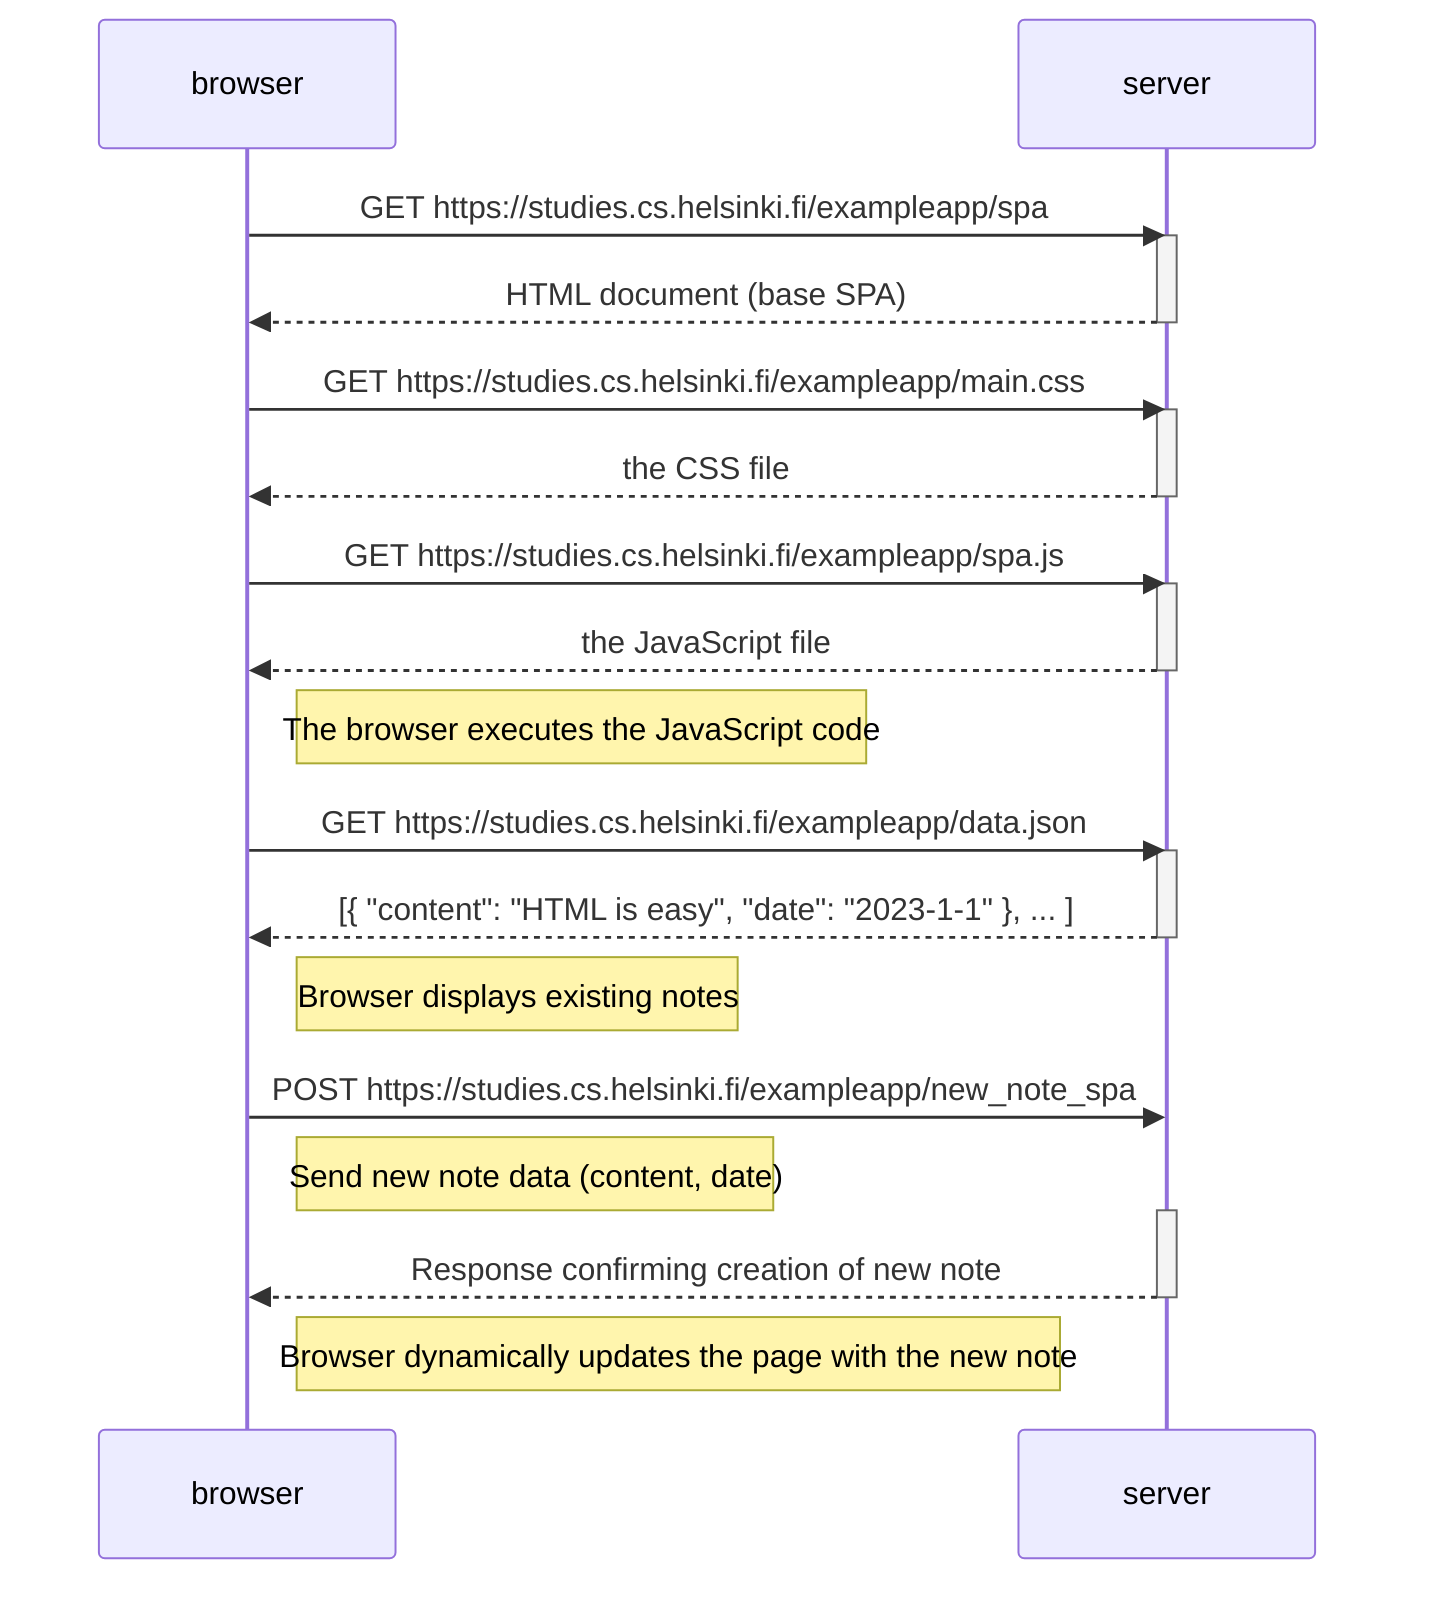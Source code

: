 sequenceDiagram
    participant browser
    participant server

    browser->>server: GET https://studies.cs.helsinki.fi/exampleapp/spa
    activate server
    server-->>browser: HTML document (base SPA)
    deactivate server

    browser->>server: GET https://studies.cs.helsinki.fi/exampleapp/main.css
    activate server
    server-->>browser: the CSS file
    deactivate server

    browser->>server: GET https://studies.cs.helsinki.fi/exampleapp/spa.js
    activate server
    server-->>browser: the JavaScript file
    deactivate server

    Note right of browser: The browser executes the JavaScript code

    browser->>server: GET https://studies.cs.helsinki.fi/exampleapp/data.json
    activate server
    server-->>browser: [{ "content": "HTML is easy", "date": "2023-1-1" }, ... ]
    deactivate server

    Note right of browser: Browser displays existing notes

    browser->>server: POST https://studies.cs.helsinki.fi/exampleapp/new_note_spa
    Note right of browser: Send new note data (content, date)
    activate server
    server-->>browser: Response confirming creation of new note
    deactivate server

    Note right of browser: Browser dynamically updates the page with the new note